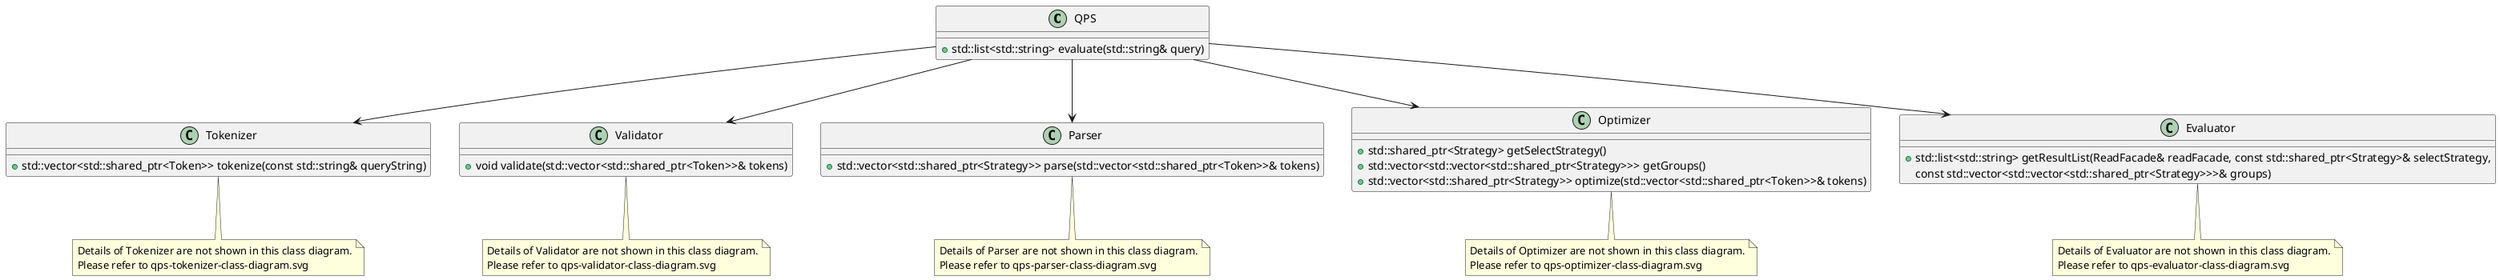 @startuml
class  QPS {
  + std::list<std::string> evaluate(std::string& query)
}

class Tokenizer {
  + std::vector<std::shared_ptr<Token>> tokenize(const std::string& queryString)
}
note bottom of Tokenizer
  Details of Tokenizer are not shown in this class diagram.
  Please refer to qps-tokenizer-class-diagram.svg
end note

class Validator {
  + void validate(std::vector<std::shared_ptr<Token>>& tokens)
}
note bottom of Validator
  Details of Validator are not shown in this class diagram.
  Please refer to qps-validator-class-diagram.svg
end note

class Parser {
  + std::vector<std::shared_ptr<Strategy>> parse(std::vector<std::shared_ptr<Token>>& tokens)
}
note bottom of Parser
  Details of Parser are not shown in this class diagram.
  Please refer to qps-parser-class-diagram.svg
end note

class Optimizer {
  + std::shared_ptr<Strategy> getSelectStrategy()
  + std::vector<std::vector<std::shared_ptr<Strategy>>> getGroups()
  + std::vector<std::shared_ptr<Strategy>> optimize(std::vector<std::shared_ptr<Token>>& tokens)
}
note bottom of Optimizer
  Details of Optimizer are not shown in this class diagram.
  Please refer to qps-optimizer-class-diagram.svg
end note

class Evaluator {
  + std::list<std::string> getResultList(ReadFacade& readFacade, const std::shared_ptr<Strategy>& selectStrategy,
    const std::vector<std::vector<std::shared_ptr<Strategy>>>& groups)
}
note bottom of Evaluator
  Details of Evaluator are not shown in this class diagram.
  Please refer to qps-evaluator-class-diagram.svg
end note

QPS --> Tokenizer
QPS --> Validator
QPS --> Parser
QPS --> Optimizer
QPS --> Evaluator

@enduml
